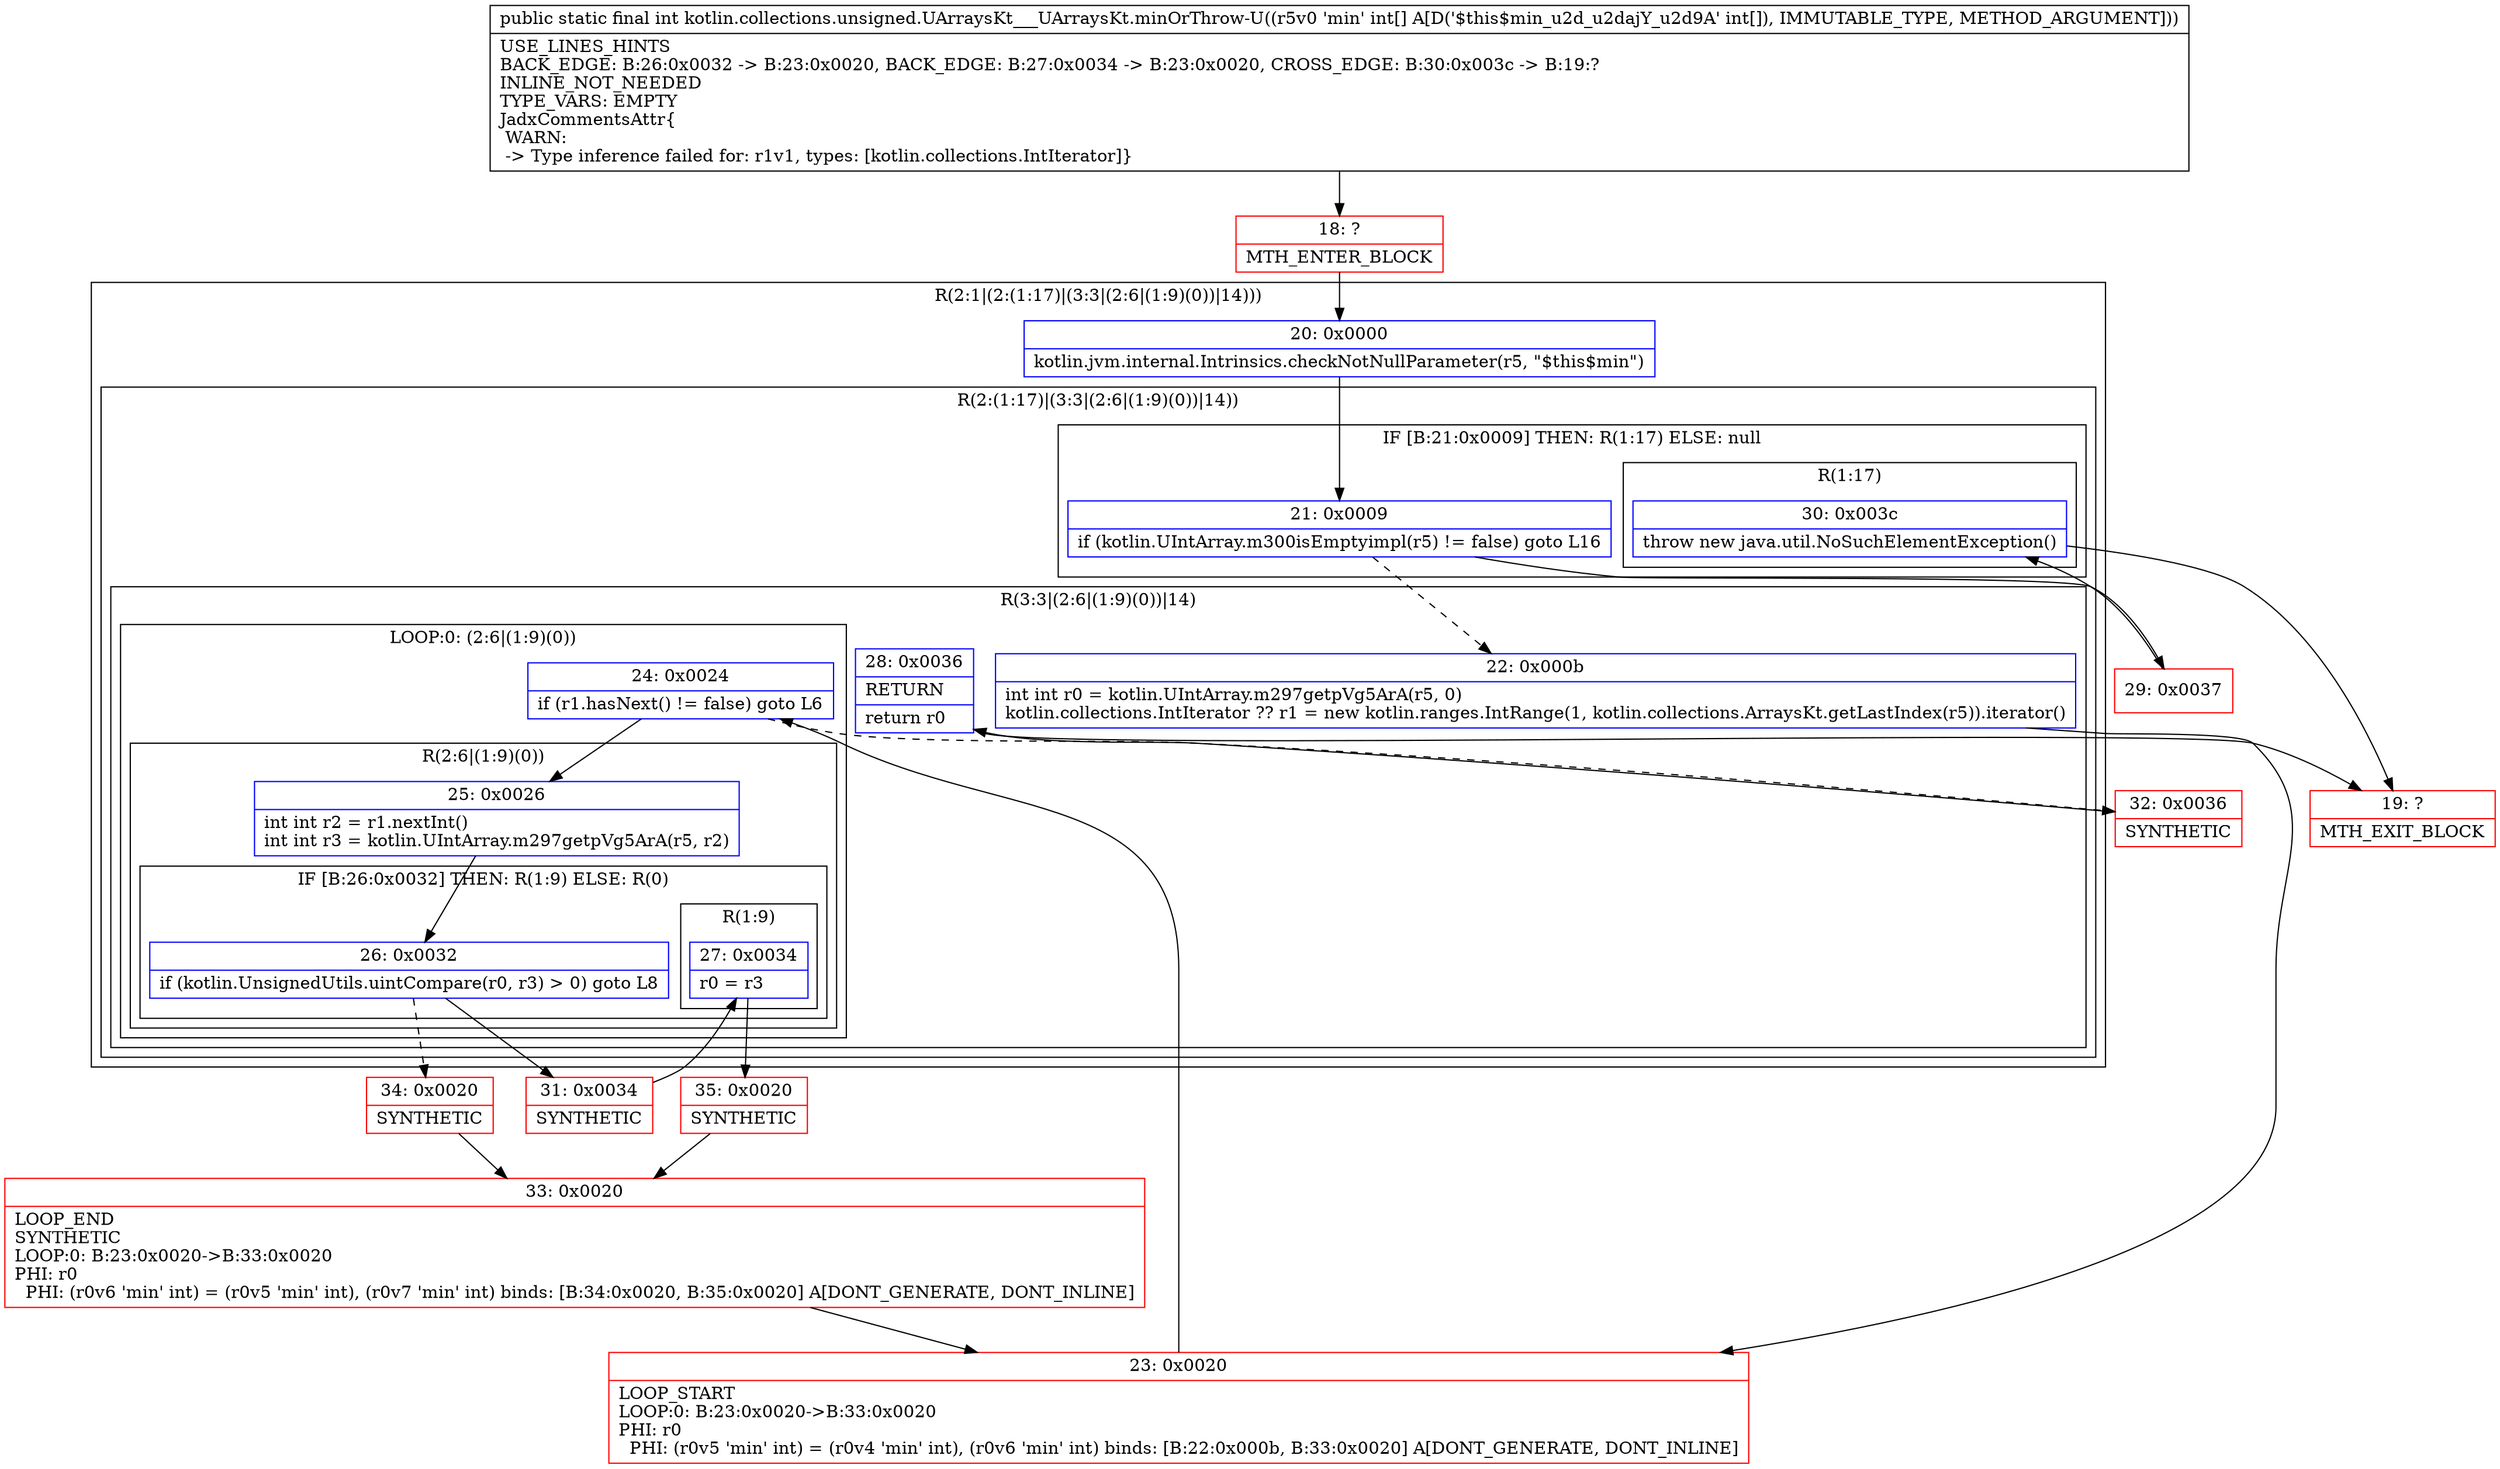 digraph "CFG forkotlin.collections.unsigned.UArraysKt___UArraysKt.minOrThrow\-U([I)I" {
subgraph cluster_Region_1066423028 {
label = "R(2:1|(2:(1:17)|(3:3|(2:6|(1:9)(0))|14)))";
node [shape=record,color=blue];
Node_20 [shape=record,label="{20\:\ 0x0000|kotlin.jvm.internal.Intrinsics.checkNotNullParameter(r5, \"$this$min\")\l}"];
subgraph cluster_Region_1670431181 {
label = "R(2:(1:17)|(3:3|(2:6|(1:9)(0))|14))";
node [shape=record,color=blue];
subgraph cluster_IfRegion_1710076926 {
label = "IF [B:21:0x0009] THEN: R(1:17) ELSE: null";
node [shape=record,color=blue];
Node_21 [shape=record,label="{21\:\ 0x0009|if (kotlin.UIntArray.m300isEmptyimpl(r5) != false) goto L16\l}"];
subgraph cluster_Region_1129501921 {
label = "R(1:17)";
node [shape=record,color=blue];
Node_30 [shape=record,label="{30\:\ 0x003c|throw new java.util.NoSuchElementException()\l}"];
}
}
subgraph cluster_Region_638201193 {
label = "R(3:3|(2:6|(1:9)(0))|14)";
node [shape=record,color=blue];
Node_22 [shape=record,label="{22\:\ 0x000b|int int r0 = kotlin.UIntArray.m297getpVg5ArA(r5, 0)\lkotlin.collections.IntIterator ?? r1 = new kotlin.ranges.IntRange(1, kotlin.collections.ArraysKt.getLastIndex(r5)).iterator()\l}"];
subgraph cluster_LoopRegion_1072741564 {
label = "LOOP:0: (2:6|(1:9)(0))";
node [shape=record,color=blue];
Node_24 [shape=record,label="{24\:\ 0x0024|if (r1.hasNext() != false) goto L6\l}"];
subgraph cluster_Region_1214693198 {
label = "R(2:6|(1:9)(0))";
node [shape=record,color=blue];
Node_25 [shape=record,label="{25\:\ 0x0026|int int r2 = r1.nextInt()\lint int r3 = kotlin.UIntArray.m297getpVg5ArA(r5, r2)\l}"];
subgraph cluster_IfRegion_1177413616 {
label = "IF [B:26:0x0032] THEN: R(1:9) ELSE: R(0)";
node [shape=record,color=blue];
Node_26 [shape=record,label="{26\:\ 0x0032|if (kotlin.UnsignedUtils.uintCompare(r0, r3) \> 0) goto L8\l}"];
subgraph cluster_Region_1147241599 {
label = "R(1:9)";
node [shape=record,color=blue];
Node_27 [shape=record,label="{27\:\ 0x0034|r0 = r3\l}"];
}
subgraph cluster_Region_2129148301 {
label = "R(0)";
node [shape=record,color=blue];
}
}
}
}
Node_28 [shape=record,label="{28\:\ 0x0036|RETURN\l|return r0\l}"];
}
}
}
Node_18 [shape=record,color=red,label="{18\:\ ?|MTH_ENTER_BLOCK\l}"];
Node_23 [shape=record,color=red,label="{23\:\ 0x0020|LOOP_START\lLOOP:0: B:23:0x0020\-\>B:33:0x0020\lPHI: r0 \l  PHI: (r0v5 'min' int) = (r0v4 'min' int), (r0v6 'min' int) binds: [B:22:0x000b, B:33:0x0020] A[DONT_GENERATE, DONT_INLINE]\l}"];
Node_31 [shape=record,color=red,label="{31\:\ 0x0034|SYNTHETIC\l}"];
Node_35 [shape=record,color=red,label="{35\:\ 0x0020|SYNTHETIC\l}"];
Node_33 [shape=record,color=red,label="{33\:\ 0x0020|LOOP_END\lSYNTHETIC\lLOOP:0: B:23:0x0020\-\>B:33:0x0020\lPHI: r0 \l  PHI: (r0v6 'min' int) = (r0v5 'min' int), (r0v7 'min' int) binds: [B:34:0x0020, B:35:0x0020] A[DONT_GENERATE, DONT_INLINE]\l}"];
Node_34 [shape=record,color=red,label="{34\:\ 0x0020|SYNTHETIC\l}"];
Node_32 [shape=record,color=red,label="{32\:\ 0x0036|SYNTHETIC\l}"];
Node_19 [shape=record,color=red,label="{19\:\ ?|MTH_EXIT_BLOCK\l}"];
Node_29 [shape=record,color=red,label="{29\:\ 0x0037}"];
MethodNode[shape=record,label="{public static final int kotlin.collections.unsigned.UArraysKt___UArraysKt.minOrThrow\-U((r5v0 'min' int[] A[D('$this$min_u2d_u2dajY_u2d9A' int[]), IMMUTABLE_TYPE, METHOD_ARGUMENT]))  | USE_LINES_HINTS\lBACK_EDGE: B:26:0x0032 \-\> B:23:0x0020, BACK_EDGE: B:27:0x0034 \-\> B:23:0x0020, CROSS_EDGE: B:30:0x003c \-\> B:19:?\lINLINE_NOT_NEEDED\lTYPE_VARS: EMPTY\lJadxCommentsAttr\{\l WARN: \l \-\> Type inference failed for: r1v1, types: [kotlin.collections.IntIterator]\}\l}"];
MethodNode -> Node_18;Node_20 -> Node_21;
Node_21 -> Node_22[style=dashed];
Node_21 -> Node_29;
Node_30 -> Node_19;
Node_22 -> Node_23;
Node_24 -> Node_25;
Node_24 -> Node_32[style=dashed];
Node_25 -> Node_26;
Node_26 -> Node_31;
Node_26 -> Node_34[style=dashed];
Node_27 -> Node_35;
Node_28 -> Node_19;
Node_18 -> Node_20;
Node_23 -> Node_24;
Node_31 -> Node_27;
Node_35 -> Node_33;
Node_33 -> Node_23;
Node_34 -> Node_33;
Node_32 -> Node_28;
Node_29 -> Node_30;
}

